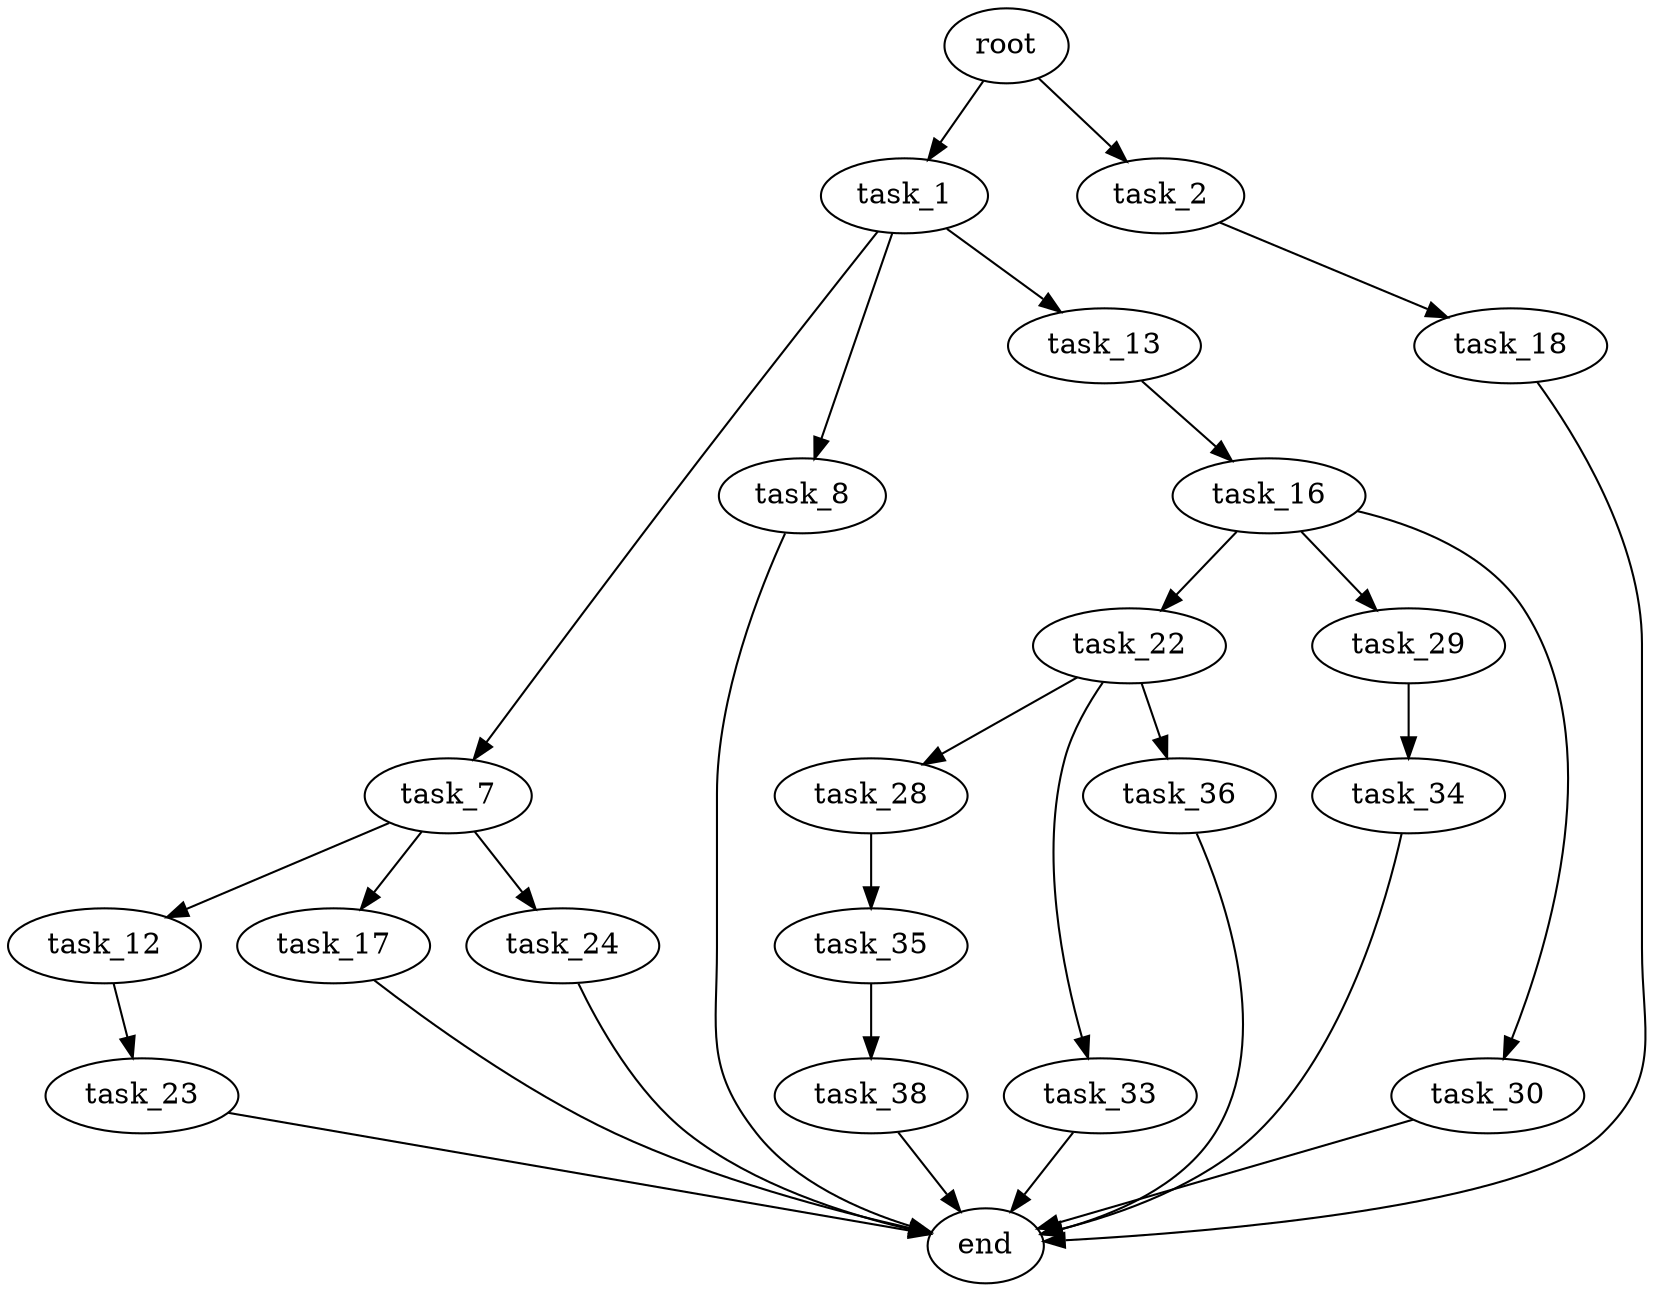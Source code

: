 digraph G {
  root [size="0.000000"];
  task_1 [size="231928233984.000000"];
  task_2 [size="97611506389.000000"];
  task_7 [size="368293445632.000000"];
  task_8 [size="643708999.000000"];
  task_12 [size="260887509630.000000"];
  task_13 [size="68719476736.000000"];
  task_16 [size="20612045994.000000"];
  task_17 [size="237841864228.000000"];
  task_18 [size="7540212981.000000"];
  task_22 [size="11856226474.000000"];
  task_23 [size="5904569035.000000"];
  task_24 [size="15671063531.000000"];
  task_28 [size="782757789696.000000"];
  task_29 [size="188406993792.000000"];
  task_30 [size="549755813888.000000"];
  task_33 [size="671536937775.000000"];
  task_34 [size="782757789696.000000"];
  task_35 [size="13924632843.000000"];
  task_36 [size="108426934312.000000"];
  task_38 [size="14890615082.000000"];
  end [size="0.000000"];

  root -> task_1 [size="1.000000"];
  root -> task_2 [size="1.000000"];
  task_1 -> task_7 [size="301989888.000000"];
  task_1 -> task_8 [size="301989888.000000"];
  task_1 -> task_13 [size="301989888.000000"];
  task_2 -> task_18 [size="75497472.000000"];
  task_7 -> task_12 [size="411041792.000000"];
  task_7 -> task_17 [size="411041792.000000"];
  task_7 -> task_24 [size="411041792.000000"];
  task_8 -> end [size="1.000000"];
  task_12 -> task_23 [size="209715200.000000"];
  task_13 -> task_16 [size="134217728.000000"];
  task_16 -> task_22 [size="679477248.000000"];
  task_16 -> task_29 [size="679477248.000000"];
  task_16 -> task_30 [size="679477248.000000"];
  task_17 -> end [size="1.000000"];
  task_18 -> end [size="1.000000"];
  task_22 -> task_28 [size="679477248.000000"];
  task_22 -> task_33 [size="679477248.000000"];
  task_22 -> task_36 [size="679477248.000000"];
  task_23 -> end [size="1.000000"];
  task_24 -> end [size="1.000000"];
  task_28 -> task_35 [size="679477248.000000"];
  task_29 -> task_34 [size="301989888.000000"];
  task_30 -> end [size="1.000000"];
  task_33 -> end [size="1.000000"];
  task_34 -> end [size="1.000000"];
  task_35 -> task_38 [size="301989888.000000"];
  task_36 -> end [size="1.000000"];
  task_38 -> end [size="1.000000"];
}
